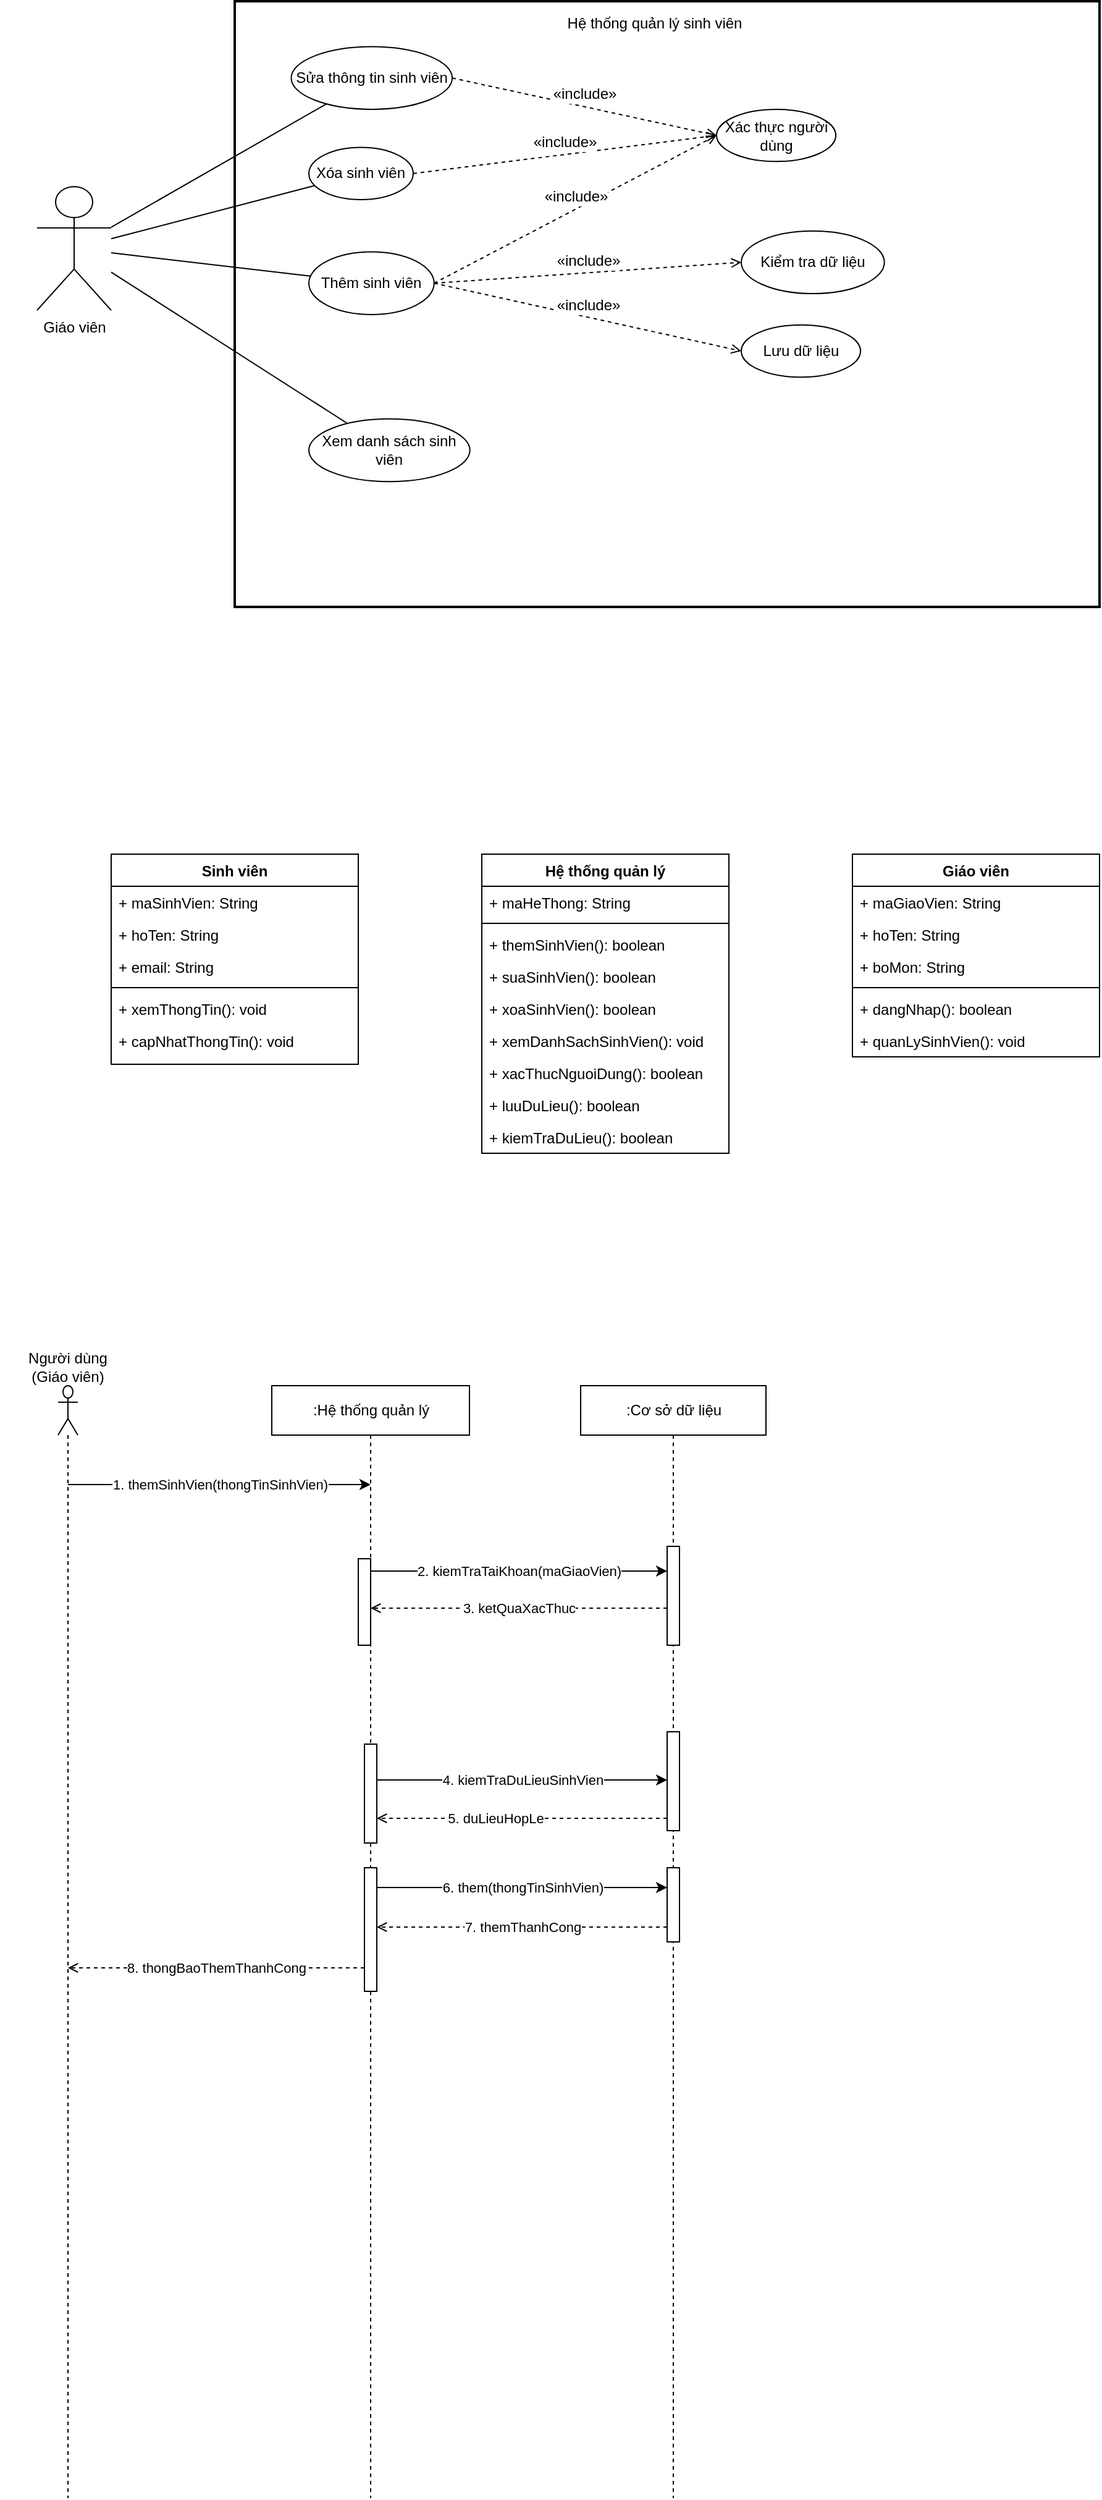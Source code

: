 <mxfile version="28.2.8" pages="3">
  <diagram id="bai8_uc" name="Bai8_UseCase_QuanLySinhVien">
    <mxGraphModel dx="3750" dy="1403" grid="1" gridSize="10" guides="1" tooltips="1" connect="1" arrows="1" fold="1" page="1" pageScale="1" pageWidth="1400" pageHeight="1200" math="0" shadow="0">
      <root>
        <mxCell id="0" />
        <mxCell id="1" parent="0" />
        <mxCell id="actor_giaovien" value="Giáo viên" style="shape=umlActor;verticalLabelPosition=bottom;verticalAlign=top;html=1;" parent="1" vertex="1">
          <mxGeometry x="80" y="300" width="60" height="100" as="geometry" />
        </mxCell>
        <mxCell id="sysBoundary" value="" style="shape=rectangle;whiteSpace=wrap;html=1;strokeWidth=2;rounded=0;" parent="1" vertex="1">
          <mxGeometry x="240" y="150" width="700" height="490" as="geometry" />
        </mxCell>
        <mxCell id="sysTitle" value="Hệ thống quản lý sinh viên" style="text;html=1;align=center;verticalAlign=middle;whiteSpace=wrap;rounded=0;" parent="sysBoundary" vertex="1">
          <mxGeometry x="230" width="220" height="36.75" as="geometry" />
        </mxCell>
        <mxCell id="uc_them" value="Thêm sinh viên" style="ellipse;whiteSpace=wrap;html=1;aspect=fixed;" parent="sysBoundary" vertex="1">
          <mxGeometry x="60" y="202.759" width="101.379" height="50.69" as="geometry" />
        </mxCell>
        <mxCell id="uc_sua" value="Sửa thông tin sinh viên" style="ellipse;whiteSpace=wrap;html=1;aspect=fixed;" parent="sysBoundary" vertex="1">
          <mxGeometry x="45.71" y="36.75" width="130.348" height="50.69" as="geometry" />
        </mxCell>
        <mxCell id="uc_xoa" value="Xóa sinh viên" style="ellipse;whiteSpace=wrap;html=1;aspect=fixed;" parent="sysBoundary" vertex="1">
          <mxGeometry x="60" y="118.276" width="84.483" height="42.241" as="geometry" />
        </mxCell>
        <mxCell id="uc_xem" value="Xem danh sách sinh viên" style="ellipse;whiteSpace=wrap;html=1;aspect=fixed;" parent="sysBoundary" vertex="1">
          <mxGeometry x="60" y="337.931" width="130.348" height="50.69" as="geometry" />
        </mxCell>
        <mxCell id="uc_xacthuc" value="Xác thực người dùng" style="ellipse;whiteSpace=wrap;html=1;aspect=fixed;" parent="sysBoundary" vertex="1">
          <mxGeometry x="390" y="87.44" width="96.555" height="42.241" as="geometry" />
        </mxCell>
        <mxCell id="uc_kiemtra" value="Kiểm tra dữ liệu" style="ellipse;whiteSpace=wrap;html=1;aspect=fixed;" parent="sysBoundary" vertex="1">
          <mxGeometry x="410" y="185.862" width="115.86" height="50.69" as="geometry" />
        </mxCell>
        <mxCell id="uc_luu" value="Lưu dữ liệu" style="ellipse;whiteSpace=wrap;html=1;aspect=fixed;" parent="sysBoundary" vertex="1">
          <mxGeometry x="410" y="261.897" width="96.555" height="42.241" as="geometry" />
        </mxCell>
        <mxCell id="include_xacthuc_them" value="«include»" style="endArrow=open;dashed=1;html=1;fontSize=12;labelBackgroundColor=#ffffff;exitX=1;exitY=0.5;exitDx=0;exitDy=0;entryX=0;entryY=0.5;entryDx=0;entryDy=0;entryPerimeter=0;" parent="sysBoundary" source="uc_them" target="uc_xacthuc" edge="1">
          <mxGeometry width="160" relative="1" as="geometry">
            <mxPoint x="400" y="287.875" as="sourcePoint" />
            <mxPoint x="580" y="287.875" as="targetPoint" />
            <mxPoint y="-10" as="offset" />
          </mxGeometry>
        </mxCell>
        <mxCell id="include_kiemtra_them" value="«include»" style="endArrow=open;dashed=1;html=1;fontSize=12;labelBackgroundColor=#ffffff;exitX=1;exitY=0.5;exitDx=0;exitDy=0;entryX=0;entryY=0.5;entryDx=0;entryDy=0;entryPerimeter=0;" parent="sysBoundary" source="uc_them" target="uc_kiemtra" edge="1">
          <mxGeometry width="160" relative="1" as="geometry">
            <mxPoint x="400" y="287.875" as="sourcePoint" />
            <mxPoint x="580" y="410.375" as="targetPoint" />
            <mxPoint y="-10" as="offset" />
          </mxGeometry>
        </mxCell>
        <mxCell id="include_luu_them" value="«include»" style="endArrow=open;dashed=1;html=1;fontSize=12;labelBackgroundColor=#ffffff;exitX=1;exitY=0.5;exitDx=0;exitDy=0;entryX=0;entryY=0.5;entryDx=0;entryDy=0;entryPerimeter=0;" parent="sysBoundary" source="uc_them" target="uc_luu" edge="1">
          <mxGeometry width="160" relative="1" as="geometry">
            <mxPoint x="400" y="287.875" as="sourcePoint" />
            <mxPoint x="580" y="532.875" as="targetPoint" />
            <mxPoint y="-10" as="offset" />
          </mxGeometry>
        </mxCell>
        <mxCell id="include_xacthuc_sua" value="«include»" style="endArrow=open;dashed=1;html=1;fontSize=12;labelBackgroundColor=#ffffff;exitX=1;exitY=0.5;exitDx=0;exitDy=0;entryX=0;entryY=0.5;entryDx=0;entryDy=0;entryPerimeter=0;" parent="sysBoundary" source="uc_sua" target="uc_xacthuc" edge="1">
          <mxGeometry width="160" relative="1" as="geometry">
            <mxPoint x="400" y="410.375" as="sourcePoint" />
            <mxPoint x="580" y="287.875" as="targetPoint" />
            <mxPoint y="-10" as="offset" />
          </mxGeometry>
        </mxCell>
        <mxCell id="include_xacthuc_xoa" value="«include»" style="endArrow=open;dashed=1;html=1;fontSize=12;labelBackgroundColor=#ffffff;exitX=1;exitY=0.5;exitDx=0;exitDy=0;entryX=0;entryY=0.5;entryDx=0;entryDy=0;entryPerimeter=0;" parent="sysBoundary" source="uc_xoa" target="uc_xacthuc" edge="1">
          <mxGeometry width="160" relative="1" as="geometry">
            <mxPoint x="400" y="532.875" as="sourcePoint" />
            <mxPoint x="580" y="287.875" as="targetPoint" />
            <mxPoint y="-10" as="offset" />
          </mxGeometry>
        </mxCell>
        <mxCell id="assoc_giaovien_them" style="endArrow=none;html=1;" parent="1" source="actor_giaovien" target="uc_them" edge="1">
          <mxGeometry relative="1" as="geometry" />
        </mxCell>
        <mxCell id="assoc_giaovien_sua" style="endArrow=none;html=1;" parent="1" source="actor_giaovien" target="uc_sua" edge="1">
          <mxGeometry relative="1" as="geometry" />
        </mxCell>
        <mxCell id="assoc_giaovien_xoa" style="endArrow=none;html=1;" parent="1" source="actor_giaovien" target="uc_xoa" edge="1">
          <mxGeometry relative="1" as="geometry" />
        </mxCell>
        <mxCell id="assoc_giaovien_xem" style="endArrow=none;html=1;" parent="1" source="actor_giaovien" target="uc_xem" edge="1">
          <mxGeometry relative="1" as="geometry" />
        </mxCell>
        <mxCell id="6UkRKTPdXCqqe6gz64OY-1" value="Sinh viên" style="swimlane;fontStyle=1;align=center;verticalAlign=top;childLayout=stackLayout;horizontal=1;startSize=26;horizontalStack=0;resizeParent=1;resizeParentMax=0;resizeLast=0;collapsible=1;marginBottom=0;whiteSpace=wrap;html=1;" vertex="1" parent="1">
          <mxGeometry x="140" y="840" width="200" height="170" as="geometry" />
        </mxCell>
        <mxCell id="6UkRKTPdXCqqe6gz64OY-2" value="+ maSinhVien: String" style="text;strokeColor=none;fillColor=none;align=left;verticalAlign=top;spacingLeft=4;spacingRight=4;overflow=hidden;rotatable=0;points=[[0,0.5],[1,0.5]];portConstraint=eastwest;whiteSpace=wrap;html=1;" vertex="1" parent="6UkRKTPdXCqqe6gz64OY-1">
          <mxGeometry y="26" width="200" height="26" as="geometry" />
        </mxCell>
        <mxCell id="6UkRKTPdXCqqe6gz64OY-3" value="+ hoTen: String" style="text;strokeColor=none;fillColor=none;align=left;verticalAlign=top;spacingLeft=4;spacingRight=4;overflow=hidden;rotatable=0;points=[[0,0.5],[1,0.5]];portConstraint=eastwest;whiteSpace=wrap;html=1;" vertex="1" parent="6UkRKTPdXCqqe6gz64OY-1">
          <mxGeometry y="52" width="200" height="26" as="geometry" />
        </mxCell>
        <mxCell id="6UkRKTPdXCqqe6gz64OY-4" value="+ email: String" style="text;strokeColor=none;fillColor=none;align=left;verticalAlign=top;spacingLeft=4;spacingRight=4;overflow=hidden;rotatable=0;points=[[0,0.5],[1,0.5]];portConstraint=eastwest;whiteSpace=wrap;html=1;" vertex="1" parent="6UkRKTPdXCqqe6gz64OY-1">
          <mxGeometry y="78" width="200" height="26" as="geometry" />
        </mxCell>
        <mxCell id="6UkRKTPdXCqqe6gz64OY-5" value="" style="line;strokeWidth=1;fillColor=none;align=left;verticalAlign=middle;spacingTop=-1;spacingLeft=3;spacingRight=3;rotatable=0;labelPosition=right;points=[];portConstraint=eastwest;strokeColor=inherit;" vertex="1" parent="6UkRKTPdXCqqe6gz64OY-1">
          <mxGeometry y="104" width="200" height="8" as="geometry" />
        </mxCell>
        <mxCell id="6UkRKTPdXCqqe6gz64OY-6" value="+ xemThongTin(): void" style="text;strokeColor=none;fillColor=none;align=left;verticalAlign=top;spacingLeft=4;spacingRight=4;overflow=hidden;rotatable=0;points=[[0,0.5],[1,0.5]];portConstraint=eastwest;whiteSpace=wrap;html=1;" vertex="1" parent="6UkRKTPdXCqqe6gz64OY-1">
          <mxGeometry y="112" width="200" height="26" as="geometry" />
        </mxCell>
        <mxCell id="6UkRKTPdXCqqe6gz64OY-7" value="+ capNhatThongTin(): void" style="text;strokeColor=none;fillColor=none;align=left;verticalAlign=top;spacingLeft=4;spacingRight=4;overflow=hidden;rotatable=0;points=[[0,0.5],[1,0.5]];portConstraint=eastwest;whiteSpace=wrap;html=1;" vertex="1" parent="6UkRKTPdXCqqe6gz64OY-1">
          <mxGeometry y="138" width="200" height="32" as="geometry" />
        </mxCell>
        <mxCell id="6UkRKTPdXCqqe6gz64OY-8" value="Hệ thống quản lý" style="swimlane;fontStyle=1;align=center;verticalAlign=top;childLayout=stackLayout;horizontal=1;startSize=26;horizontalStack=0;resizeParent=1;resizeParentMax=0;resizeLast=0;collapsible=1;marginBottom=0;whiteSpace=wrap;html=1;" vertex="1" parent="1">
          <mxGeometry x="440" y="840" width="200" height="242" as="geometry" />
        </mxCell>
        <mxCell id="6UkRKTPdXCqqe6gz64OY-9" value="+ maHeThong: String" style="text;strokeColor=none;fillColor=none;align=left;verticalAlign=top;spacingLeft=4;spacingRight=4;overflow=hidden;rotatable=0;points=[[0,0.5],[1,0.5]];portConstraint=eastwest;whiteSpace=wrap;html=1;" vertex="1" parent="6UkRKTPdXCqqe6gz64OY-8">
          <mxGeometry y="26" width="200" height="26" as="geometry" />
        </mxCell>
        <mxCell id="6UkRKTPdXCqqe6gz64OY-10" value="" style="line;strokeWidth=1;fillColor=none;align=left;verticalAlign=middle;spacingTop=-1;spacingLeft=3;spacingRight=3;rotatable=0;labelPosition=right;points=[];portConstraint=eastwest;strokeColor=inherit;" vertex="1" parent="6UkRKTPdXCqqe6gz64OY-8">
          <mxGeometry y="52" width="200" height="8" as="geometry" />
        </mxCell>
        <mxCell id="6UkRKTPdXCqqe6gz64OY-11" value="+ themSinhVien(): boolean" style="text;strokeColor=none;fillColor=none;align=left;verticalAlign=top;spacingLeft=4;spacingRight=4;overflow=hidden;rotatable=0;points=[[0,0.5],[1,0.5]];portConstraint=eastwest;whiteSpace=wrap;html=1;" vertex="1" parent="6UkRKTPdXCqqe6gz64OY-8">
          <mxGeometry y="60" width="200" height="26" as="geometry" />
        </mxCell>
        <mxCell id="6UkRKTPdXCqqe6gz64OY-12" value="+ suaSinhVien(): boolean" style="text;strokeColor=none;fillColor=none;align=left;verticalAlign=top;spacingLeft=4;spacingRight=4;overflow=hidden;rotatable=0;points=[[0,0.5],[1,0.5]];portConstraint=eastwest;whiteSpace=wrap;html=1;" vertex="1" parent="6UkRKTPdXCqqe6gz64OY-8">
          <mxGeometry y="86" width="200" height="26" as="geometry" />
        </mxCell>
        <mxCell id="6UkRKTPdXCqqe6gz64OY-13" value="+ xoaSinhVien(): boolean" style="text;strokeColor=none;fillColor=none;align=left;verticalAlign=top;spacingLeft=4;spacingRight=4;overflow=hidden;rotatable=0;points=[[0,0.5],[1,0.5]];portConstraint=eastwest;whiteSpace=wrap;html=1;" vertex="1" parent="6UkRKTPdXCqqe6gz64OY-8">
          <mxGeometry y="112" width="200" height="26" as="geometry" />
        </mxCell>
        <mxCell id="6UkRKTPdXCqqe6gz64OY-14" value="+ xemDanhSachSinhVien(): void" style="text;strokeColor=none;fillColor=none;align=left;verticalAlign=top;spacingLeft=4;spacingRight=4;overflow=hidden;rotatable=0;points=[[0,0.5],[1,0.5]];portConstraint=eastwest;whiteSpace=wrap;html=1;" vertex="1" parent="6UkRKTPdXCqqe6gz64OY-8">
          <mxGeometry y="138" width="200" height="26" as="geometry" />
        </mxCell>
        <mxCell id="6UkRKTPdXCqqe6gz64OY-15" value="+ xacThucNguoiDung(): boolean" style="text;strokeColor=none;fillColor=none;align=left;verticalAlign=top;spacingLeft=4;spacingRight=4;overflow=hidden;rotatable=0;points=[[0,0.5],[1,0.5]];portConstraint=eastwest;whiteSpace=wrap;html=1;" vertex="1" parent="6UkRKTPdXCqqe6gz64OY-8">
          <mxGeometry y="164" width="200" height="26" as="geometry" />
        </mxCell>
        <mxCell id="6UkRKTPdXCqqe6gz64OY-16" value="+ luuDuLieu(): boolean" style="text;strokeColor=none;fillColor=none;align=left;verticalAlign=top;spacingLeft=4;spacingRight=4;overflow=hidden;rotatable=0;points=[[0,0.5],[1,0.5]];portConstraint=eastwest;whiteSpace=wrap;html=1;" vertex="1" parent="6UkRKTPdXCqqe6gz64OY-8">
          <mxGeometry y="190" width="200" height="26" as="geometry" />
        </mxCell>
        <mxCell id="6UkRKTPdXCqqe6gz64OY-17" value="+ kiemTraDuLieu(): boolean" style="text;strokeColor=none;fillColor=none;align=left;verticalAlign=top;spacingLeft=4;spacingRight=4;overflow=hidden;rotatable=0;points=[[0,0.5],[1,0.5]];portConstraint=eastwest;whiteSpace=wrap;html=1;" vertex="1" parent="6UkRKTPdXCqqe6gz64OY-8">
          <mxGeometry y="216" width="200" height="26" as="geometry" />
        </mxCell>
        <mxCell id="6UkRKTPdXCqqe6gz64OY-18" value="Giáo viên" style="swimlane;fontStyle=1;align=center;verticalAlign=top;childLayout=stackLayout;horizontal=1;startSize=26;horizontalStack=0;resizeParent=1;resizeParentMax=0;resizeLast=0;collapsible=1;marginBottom=0;whiteSpace=wrap;html=1;" vertex="1" parent="1">
          <mxGeometry x="740" y="840" width="200" height="164" as="geometry" />
        </mxCell>
        <mxCell id="6UkRKTPdXCqqe6gz64OY-19" value="+ maGiaoVien: String" style="text;strokeColor=none;fillColor=none;align=left;verticalAlign=top;spacingLeft=4;spacingRight=4;overflow=hidden;rotatable=0;points=[[0,0.5],[1,0.5]];portConstraint=eastwest;whiteSpace=wrap;html=1;" vertex="1" parent="6UkRKTPdXCqqe6gz64OY-18">
          <mxGeometry y="26" width="200" height="26" as="geometry" />
        </mxCell>
        <mxCell id="6UkRKTPdXCqqe6gz64OY-20" value="+ hoTen: String" style="text;strokeColor=none;fillColor=none;align=left;verticalAlign=top;spacingLeft=4;spacingRight=4;overflow=hidden;rotatable=0;points=[[0,0.5],[1,0.5]];portConstraint=eastwest;whiteSpace=wrap;html=1;" vertex="1" parent="6UkRKTPdXCqqe6gz64OY-18">
          <mxGeometry y="52" width="200" height="26" as="geometry" />
        </mxCell>
        <mxCell id="6UkRKTPdXCqqe6gz64OY-21" value="+ boMon: String" style="text;strokeColor=none;fillColor=none;align=left;verticalAlign=top;spacingLeft=4;spacingRight=4;overflow=hidden;rotatable=0;points=[[0,0.5],[1,0.5]];portConstraint=eastwest;whiteSpace=wrap;html=1;" vertex="1" parent="6UkRKTPdXCqqe6gz64OY-18">
          <mxGeometry y="78" width="200" height="26" as="geometry" />
        </mxCell>
        <mxCell id="6UkRKTPdXCqqe6gz64OY-22" value="" style="line;strokeWidth=1;fillColor=none;align=left;verticalAlign=middle;spacingTop=-1;spacingLeft=3;spacingRight=3;rotatable=0;labelPosition=right;points=[];portConstraint=eastwest;strokeColor=inherit;" vertex="1" parent="6UkRKTPdXCqqe6gz64OY-18">
          <mxGeometry y="104" width="200" height="8" as="geometry" />
        </mxCell>
        <mxCell id="6UkRKTPdXCqqe6gz64OY-23" value="+ dangNhap(): boolean" style="text;strokeColor=none;fillColor=none;align=left;verticalAlign=top;spacingLeft=4;spacingRight=4;overflow=hidden;rotatable=0;points=[[0,0.5],[1,0.5]];portConstraint=eastwest;whiteSpace=wrap;html=1;" vertex="1" parent="6UkRKTPdXCqqe6gz64OY-18">
          <mxGeometry y="112" width="200" height="26" as="geometry" />
        </mxCell>
        <mxCell id="6UkRKTPdXCqqe6gz64OY-24" value="+ quanLySinhVien(): void" style="text;strokeColor=none;fillColor=none;align=left;verticalAlign=top;spacingLeft=4;spacingRight=4;overflow=hidden;rotatable=0;points=[[0,0.5],[1,0.5]];portConstraint=eastwest;whiteSpace=wrap;html=1;" vertex="1" parent="6UkRKTPdXCqqe6gz64OY-18">
          <mxGeometry y="138" width="200" height="26" as="geometry" />
        </mxCell>
        <mxCell id="6UkRKTPdXCqqe6gz64OY-25" value="" style="shape=umlLifeline;perimeter=lifelinePerimeter;html=1;container=1;participant=umlActor;" vertex="1" parent="1">
          <mxGeometry x="97" y="1270" width="16" height="900" as="geometry" />
        </mxCell>
        <mxCell id="6UkRKTPdXCqqe6gz64OY-26" value="Người dùng&#xa;(Giáo viên)" style="text;html=1;whiteSpace=wrap;strokeColor=none;fillColor=none;align=center;verticalAlign=middle;rounded=0;" vertex="1" parent="1">
          <mxGeometry x="50" y="1240" width="110" height="30" as="geometry" />
        </mxCell>
        <mxCell id="6UkRKTPdXCqqe6gz64OY-27" value=":Hệ thống quản lý" style="shape=umlLifeline;perimeter=lifelinePerimeter;html=1;container=1;" vertex="1" parent="1">
          <mxGeometry x="270" y="1270" width="160" height="900" as="geometry" />
        </mxCell>
        <mxCell id="6UkRKTPdXCqqe6gz64OY-28" value="" style="html=1;points=[[0,0,0,0,5],[0,1,0,0,-5],[1,0,0,0,5],[1,1,0,0,-5]];perimeter=orthogonalPerimeter;outlineConnect=0;targetShapes=umlLifeline;portConstraint=eastwest;newEdgeStyle={&quot;curved&quot;:0,&quot;rounded&quot;:0};" vertex="1" parent="6UkRKTPdXCqqe6gz64OY-27">
          <mxGeometry x="70" y="140" width="10" height="70" as="geometry" />
        </mxCell>
        <mxCell id="6UkRKTPdXCqqe6gz64OY-29" value="" style="html=1;points=[[0,0,0,0,5],[0,1,0,0,-5],[1,0,0,0,5],[1,1,0,0,-5]];perimeter=orthogonalPerimeter;outlineConnect=0;targetShapes=umlLifeline;portConstraint=eastwest;newEdgeStyle={&quot;curved&quot;:0,&quot;rounded&quot;:0};" vertex="1" parent="6UkRKTPdXCqqe6gz64OY-27">
          <mxGeometry x="75" y="290" width="10" height="80" as="geometry" />
        </mxCell>
        <mxCell id="6UkRKTPdXCqqe6gz64OY-30" value="" style="html=1;points=[[0,0,0,0,5],[0,1,0,0,-5],[1,0,0,0,5],[1,1,0,0,-5]];perimeter=orthogonalPerimeter;outlineConnect=0;targetShapes=umlLifeline;portConstraint=eastwest;newEdgeStyle={&quot;curved&quot;:0,&quot;rounded&quot;:0};" vertex="1" parent="6UkRKTPdXCqqe6gz64OY-27">
          <mxGeometry x="75" y="390" width="10" height="100" as="geometry" />
        </mxCell>
        <mxCell id="6UkRKTPdXCqqe6gz64OY-31" value=":Cơ sở dữ liệu" style="shape=umlLifeline;perimeter=lifelinePerimeter;html=1;container=1;" vertex="1" parent="1">
          <mxGeometry x="520" y="1270" width="150" height="900" as="geometry" />
        </mxCell>
        <mxCell id="6UkRKTPdXCqqe6gz64OY-32" value="" style="html=1;points=[[0,0,0,0,5],[0,1,0,0,-5],[1,0,0,0,5],[1,1,0,0,-5]];perimeter=orthogonalPerimeter;outlineConnect=0;targetShapes=umlLifeline;portConstraint=eastwest;newEdgeStyle={&quot;curved&quot;:0,&quot;rounded&quot;:0};" vertex="1" parent="6UkRKTPdXCqqe6gz64OY-31">
          <mxGeometry x="70" y="280" width="10" height="80" as="geometry" />
        </mxCell>
        <mxCell id="6UkRKTPdXCqqe6gz64OY-33" value="" style="html=1;points=[[0,0,0,0,5],[0,1,0,0,-5],[1,0,0,0,5],[1,1,0,0,-5]];perimeter=orthogonalPerimeter;outlineConnect=0;targetShapes=umlLifeline;portConstraint=eastwest;newEdgeStyle={&quot;curved&quot;:0,&quot;rounded&quot;:0};" vertex="1" parent="6UkRKTPdXCqqe6gz64OY-31">
          <mxGeometry x="70" y="390" width="10" height="60" as="geometry" />
        </mxCell>
        <mxCell id="6UkRKTPdXCqqe6gz64OY-34" value="" style="html=1;points=[[0,0,0,0,5],[0,1,0,0,-5],[1,0,0,0,5],[1,1,0,0,-5]];perimeter=orthogonalPerimeter;outlineConnect=0;targetShapes=umlLifeline;portConstraint=eastwest;newEdgeStyle={&quot;curved&quot;:0,&quot;rounded&quot;:0};" vertex="1" parent="6UkRKTPdXCqqe6gz64OY-31">
          <mxGeometry x="70" y="130" width="10" height="80" as="geometry" />
        </mxCell>
        <mxCell id="6UkRKTPdXCqqe6gz64OY-35" value="1. themSinhVien(thongTinSinhVien)" style="endArrow=classic;html=1;" edge="1" parent="1">
          <mxGeometry relative="1" as="geometry">
            <mxPoint x="105" y="1350" as="sourcePoint" />
            <mxPoint x="350" y="1350" as="targetPoint" />
          </mxGeometry>
        </mxCell>
        <mxCell id="6UkRKTPdXCqqe6gz64OY-36" value="2. kiemTraTaiKhoan(maGiaoVien)" style="endArrow=classic;html=1;" edge="1" parent="1" target="6UkRKTPdXCqqe6gz64OY-34">
          <mxGeometry relative="1" as="geometry">
            <mxPoint x="350" y="1420" as="sourcePoint" />
            <mxPoint x="595" y="1420" as="targetPoint" />
          </mxGeometry>
        </mxCell>
        <mxCell id="6UkRKTPdXCqqe6gz64OY-37" value="3. ketQuaXacThuc" style="endArrow=open;dashed=1;html=1;" edge="1" parent="1" source="6UkRKTPdXCqqe6gz64OY-34">
          <mxGeometry relative="1" as="geometry">
            <mxPoint x="595" y="1450" as="sourcePoint" />
            <mxPoint x="350" y="1450" as="targetPoint" />
          </mxGeometry>
        </mxCell>
        <mxCell id="6UkRKTPdXCqqe6gz64OY-38" value="4. kiemTraDuLieuSinhVien" style="endArrow=classic;html=1;" edge="1" parent="1">
          <mxGeometry relative="1" as="geometry">
            <mxPoint x="355" y="1589" as="sourcePoint" />
            <mxPoint x="590" y="1589" as="targetPoint" />
          </mxGeometry>
        </mxCell>
        <mxCell id="6UkRKTPdXCqqe6gz64OY-39" value="5. duLieuHopLe" style="endArrow=open;dashed=1;html=1;" edge="1" parent="1">
          <mxGeometry x="0.184" relative="1" as="geometry">
            <mxPoint x="590" y="1620" as="sourcePoint" />
            <mxPoint x="355" y="1620" as="targetPoint" />
            <mxPoint as="offset" />
          </mxGeometry>
        </mxCell>
        <mxCell id="6UkRKTPdXCqqe6gz64OY-40" value="6. them(thongTinSinhVien)" style="endArrow=classic;html=1;" edge="1" parent="1">
          <mxGeometry relative="1" as="geometry">
            <mxPoint x="355" y="1676" as="sourcePoint" />
            <mxPoint x="590" y="1676" as="targetPoint" />
          </mxGeometry>
        </mxCell>
        <mxCell id="6UkRKTPdXCqqe6gz64OY-41" value="7. themThanhCong" style="endArrow=open;dashed=1;html=1;" edge="1" parent="1">
          <mxGeometry relative="1" as="geometry">
            <mxPoint x="590" y="1708" as="sourcePoint" />
            <mxPoint x="355" y="1708" as="targetPoint" />
          </mxGeometry>
        </mxCell>
        <mxCell id="6UkRKTPdXCqqe6gz64OY-42" value="8. thongBaoThemThanhCong" style="endArrow=open;dashed=1;html=1;" edge="1" parent="1" source="6UkRKTPdXCqqe6gz64OY-30">
          <mxGeometry relative="1" as="geometry">
            <mxPoint x="340" y="1741" as="sourcePoint" />
            <mxPoint x="105" y="1741" as="targetPoint" />
          </mxGeometry>
        </mxCell>
      </root>
    </mxGraphModel>
  </diagram>
  <diagram id="bai8_cd" name="Bai8_ClassDiagram_QuanLySinhVien">
    <mxGraphModel dx="1422" dy="794" grid="1" gridSize="10" guides="1" tooltips="1" connect="1" arrows="1" fold="1" page="1" pageScale="1" pageWidth="1400" pageHeight="1200" math="0" shadow="0">
      <root>
        <mxCell id="0" />
        <mxCell id="1" parent="0" />
        <mxCell id="class_sinhvien" value="Sinh viên" style="swimlane;fontStyle=1;align=center;verticalAlign=top;childLayout=stackLayout;horizontal=1;startSize=26;horizontalStack=0;resizeParent=1;resizeParentMax=0;resizeLast=0;collapsible=1;marginBottom=0;whiteSpace=wrap;html=1;" vertex="1" parent="1">
          <mxGeometry x="100" y="200" width="200" height="156" as="geometry" />
        </mxCell>
        <mxCell id="attr_sinhvien_1" value="- maSinhVien: String" style="text;strokeColor=none;fillColor=none;align=left;verticalAlign=top;spacingLeft=4;spacingRight=4;overflow=hidden;rotatable=0;points=[[0,0.5],[1,0.5]];portConstraint=eastwest;whiteSpace=wrap;html=1;" vertex="1" parent="class_sinhvien">
          <mxGeometry y="26" width="200" height="26" as="geometry" />
        </mxCell>
        <mxCell id="attr_sinhvien_2" value="- hoTen: String" style="text;strokeColor=none;fillColor=none;align=left;verticalAlign=top;spacingLeft=4;spacingRight=4;overflow=hidden;rotatable=0;points=[[0,0.5],[1,0.5]];portConstraint=eastwest;whiteSpace=wrap;html=1;" vertex="1" parent="class_sinhvien">
          <mxGeometry y="52" width="200" height="26" as="geometry" />
        </mxCell>
        <mxCell id="attr_sinhvien_3" value="- email: String" style="text;strokeColor=none;fillColor=none;align=left;verticalAlign=top;spacingLeft=4;spacingRight=4;overflow=hidden;rotatable=0;points=[[0,0.5],[1,0.5]];portConstraint=eastwest;whiteSpace=wrap;html=1;" vertex="1" parent="class_sinhvien">
          <mxGeometry y="78" width="200" height="26" as="geometry" />
        </mxCell>
        <mxCell id="line_sinhvien" value="" style="line;strokeWidth=1;fillColor=none;align=left;verticalAlign=middle;spacingTop=-1;spacingLeft=3;spacingRight=3;rotatable=0;labelPosition=right;points=[];portConstraint=eastwest;strokeColor=inherit;" vertex="1" parent="class_sinhvien">
          <mxGeometry y="104" width="200" height="8" as="geometry" />
        </mxCell>
        <mxCell id="method_sinhvien_1" value="+ xemThongTin(): void" style="text;strokeColor=none;fillColor=none;align=left;verticalAlign=top;spacingLeft=4;spacingRight=4;overflow=hidden;rotatable=0;points=[[0,0.5],[1,0.5]];portConstraint=eastwest;whiteSpace=wrap;html=1;" vertex="1" parent="class_sinhvien">
          <mxGeometry y="112" width="200" height="26" as="geometry" />
        </mxCell>
        <mxCell id="method_sinhvien_2" value="+ capNhatThongTin(): void" style="text;strokeColor=none;fillColor=none;align=left;verticalAlign=top;spacingLeft=4;spacingRight=4;overflow=hidden;rotatable=0;points=[[0,0.5],[1,0.5]];portConstraint=eastwest;whiteSpace=wrap;html=1;" vertex="1" parent="class_sinhvien">
          <mxGeometry y="138" width="200" height="26" as="geometry" />
        </mxCell>
        <mxCell id="class_quantri" value="Hệ thống quản lý" style="swimlane;fontStyle=1;align=center;verticalAlign=top;childLayout=stackLayout;horizontal=1;startSize=26;horizontalStack=0;resizeParent=1;resizeParentMax=0;resizeLast=0;collapsible=1;marginBottom=0;whiteSpace=wrap;html=1;" vertex="1" parent="1">
          <mxGeometry x="400" y="200" width="200" height="234" as="geometry" />
        </mxCell>
        <mxCell id="attr_quantri_1" value="- maHeThong: String" style="text;strokeColor=none;fillColor=none;align=left;verticalAlign=top;spacingLeft=4;spacingRight=4;overflow=hidden;rotatable=0;points=[[0,0.5],[1,0.5]];portConstraint=eastwest;whiteSpace=wrap;html=1;" vertex="1" parent="class_quantri">
          <mxGeometry y="26" width="200" height="26" as="geometry" />
        </mxCell>
        <mxCell id="line_quantri" value="" style="line;strokeWidth=1;fillColor=none;align=left;verticalAlign=middle;spacingTop=-1;spacingLeft=3;spacingRight=3;rotatable=0;labelPosition=right;points=[];portConstraint=eastwest;strokeColor=inherit;" vertex="1" parent="class_quantri">
          <mxGeometry y="52" width="200" height="8" as="geometry" />
        </mxCell>
        <mxCell id="method_quantri_1" value="+ themSinhVien(): boolean" style="text;strokeColor=none;fillColor=none;align=left;verticalAlign=top;spacingLeft=4;spacingRight=4;overflow=hidden;rotatable=0;points=[[0,0.5],[1,0.5]];portConstraint=eastwest;whiteSpace=wrap;html=1;" vertex="1" parent="class_quantri">
          <mxGeometry y="60" width="200" height="26" as="geometry" />
        </mxCell>
        <mxCell id="method_quantri_2" value="+ suaSinhVien(): boolean" style="text;strokeColor=none;fillColor=none;align=left;verticalAlign=top;spacingLeft=4;spacingRight=4;overflow=hidden;rotatable=0;points=[[0,0.5],[1,0.5]];portConstraint=eastwest;whiteSpace=wrap;html=1;" vertex="1" parent="class_quantri">
          <mxGeometry y="86" width="200" height="26" as="geometry" />
        </mxCell>
        <mxCell id="method_quantri_3" value="+ xoaSinhVien(): boolean" style="text;strokeColor=none;fillColor=none;align=left;verticalAlign=top;spacingLeft=4;spacingRight=4;overflow=hidden;rotatable=0;points=[[0,0.5],[1,0.5]];portConstraint=eastwest;whiteSpace=wrap;html=1;" vertex="1" parent="class_quantri">
          <mxGeometry y="112" width="200" height="26" as="geometry" />
        </mxCell>
        <mxCell id="method_quantri_4" value="+ xemDanhSachSinhVien(): void" style="text;strokeColor=none;fillColor=none;align=left;verticalAlign=top;spacingLeft=4;spacingRight=4;overflow=hidden;rotatable=0;points=[[0,0.5],[1,0.5]];portConstraint=eastwest;whiteSpace=wrap;html=1;" vertex="1" parent="class_quantri">
          <mxGeometry y="138" width="200" height="26" as="geometry" />
        </mxCell>
        <mxCell id="method_quantri_5" value="+ xacThucNguoiDung(): boolean" style="text;strokeColor=none;fillColor=none;align=left;verticalAlign=top;spacingLeft=4;spacingRight=4;overflow=hidden;rotatable=0;points=[[0,0.5],[1,0.5]];portConstraint=eastwest;whiteSpace=wrap;html=1;" vertex="1" parent="class_quantri">
          <mxGeometry y="164" width="200" height="26" as="geometry" />
        </mxCell>
        <mxCell id="method_quantri_6" value="+ luuDuLieu(): boolean" style="text;strokeColor=none;fillColor=none;align=left;verticalAlign=top;spacingLeft=4;spacingRight=4;overflow=hidden;rotatable=0;points=[[0,0.5],[1,0.5]];portConstraint=eastwest;whiteSpace=wrap;html=1;" vertex="1" parent="class_quantri">
          <mxGeometry y="190" width="200" height="26" as="geometry" />
        </mxCell>
        <mxCell id="method_quantri_7" value="+ kiemTraDuLieu(): boolean" style="text;strokeColor=none;fillColor=none;align=left;verticalAlign=top;spacingLeft=4;spacingRight=4;overflow=hidden;rotatable=0;points=[[0,0.5],[1,0.5]];portConstraint=eastwest;whiteSpace=wrap;html=1;" vertex="1" parent="class_quantri">
          <mxGeometry y="216" width="200" height="26" as="geometry" />
        </mxCell>
        <mxCell id="class_giaovien" value="Giáo viên" style="swimlane;fontStyle=1;align=center;verticalAlign=top;childLayout=stackLayout;horizontal=1;startSize=26;horizontalStack=0;resizeParent=1;resizeParentMax=0;resizeLast=0;collapsible=1;marginBottom=0;whiteSpace=wrap;html=1;" vertex="1" parent="1">
          <mxGeometry x="700" y="200" width="200" height="156" as="geometry" />
        </mxCell>
        <mxCell id="attr_giaovien_1" value="- maGiaoVien: String" style="text;strokeColor=none;fillColor=none;align=left;verticalAlign=top;spacingLeft=4;spacingRight=4;overflow=hidden;rotatable=0;points=[[0,0.5],[1,0.5]];portConstraint=eastwest;whiteSpace=wrap;html=1;" vertex="1" parent="class_giaovien">
          <mxGeometry y="26" width="200" height="26" as="geometry" />
        </mxCell>
        <mxCell id="attr_giaovien_2" value="- hoTen: String" style="text;strokeColor=none;fillColor=none;align=left;verticalAlign=top;spacingLeft=4;spacingRight=4;overflow=hidden;rotatable=0;points=[[0,0.5],[1,0.5]];portConstraint=eastwest;whiteSpace=wrap;html=1;" vertex="1" parent="class_giaovien">
          <mxGeometry y="52" width="200" height="26" as="geometry" />
        </mxCell>
        <mxCell id="attr_giaovien_3" value="- boMon: String" style="text;strokeColor=none;fillColor=none;align=left;verticalAlign=top;spacingLeft=4;spacingRight=4;overflow=hidden;rotatable=0;points=[[0,0.5],[1,0.5]];portConstraint=eastwest;whiteSpace=wrap;html=1;" vertex="1" parent="class_giaovien">
          <mxGeometry y="78" width="200" height="26" as="geometry" />
        </mxCell>
        <mxCell id="line_giaovien" value="" style="line;strokeWidth=1;fillColor=none;align=left;verticalAlign=middle;spacingTop=-1;spacingLeft=3;spacingRight=3;rotatable=0;labelPosition=right;points=[];portConstraint=eastwest;strokeColor=inherit;" vertex="1" parent="class_giaovien">
          <mxGeometry y="104" width="200" height="8" as="geometry" />
        </mxCell>
        <mxCell id="method_giaovien_1" value="+ dangNhap(): boolean" style="text;strokeColor=none;fillColor=none;align=left;verticalAlign=top;spacingLeft=4;spacingRight=4;overflow=hidden;rotatable=0;points=[[0,0.5],[1,0.5]];portConstraint=eastwest;whiteSpace=wrap;html=1;" vertex="1" parent="class_giaovien">
          <mxGeometry y="112" width="200" height="26" as="geometry" />
        </mxCell>
        <mxCell id="method_giaovien_2" value="+ quanLySinhVien(): void" style="text;strokeColor=none;fillColor=none;align=left;verticalAlign=top;spacingLeft=4;spacingRight=4;overflow=hidden;rotatable=0;points=[[0,0.5],[1,0.5]];portConstraint=eastwest;whiteSpace=wrap;html=1;" vertex="1" parent="class_giaovien">
          <mxGeometry y="138" width="200" height="26" as="geometry" />
        </mxCell>
        <mxCell id="class_database" value="Cơ sở dữ liệu" style="swimlane;fontStyle=1;align=center;verticalAlign=top;childLayout=stackLayout;horizontal=1;startSize=26;horizontalStack=0;resizeParent=1;resizeParentMax=0;resizeLast=0;collapsible=1;marginBottom=0;whiteSpace=wrap;html=1;" vertex="1" parent="1">
          <mxGeometry x="400" y="500" width="200" height="208" as="geometry" />
        </mxCell>
        <mxCell id="attr_database_1" value="- tenCSDL: String" style="text;strokeColor=none;fillColor=none;align=left;verticalAlign=top;spacingLeft=4;spacingRight=4;overflow=hidden;rotatable=0;points=[[0,0.5],[1,0.5]];portConstraint=eastwest;whiteSpace=wrap;html=1;" vertex="1" parent="class_database">
          <mxGeometry y="26" width="200" height="26" as="geometry" />
        </mxCell>
        <mxCell id="line_database" value="" style="line;strokeWidth=1;fillColor=none;align=left;verticalAlign=middle;spacingTop=-1;spacingLeft=3;spacingRight=3;rotatable=0;labelPosition=right;points=[];portConstraint=eastwest;strokeColor=inherit;" vertex="1" parent="class_database">
          <mxGeometry y="52" width="200" height="8" as="geometry" />
        </mxCell>
        <mxCell id="method_database_1" value="+ them(): boolean" style="text;strokeColor=none;fillColor=none;align=left;verticalAlign=top;spacingLeft=4;spacingRight=4;overflow=hidden;rotatable=0;points=[[0,0.5],[1,0.5]];portConstraint=eastwest;whiteSpace=wrap;html=1;" vertex="1" parent="class_database">
          <mxGeometry y="60" width="200" height="26" as="geometry" />
        </mxCell>
        <mxCell id="method_database_2" value="+ sua(): boolean" style="text;strokeColor=none;fillColor=none;align=left;verticalAlign=top;spacingLeft=4;spacingRight=4;overflow=hidden;rotatable=0;points=[[0,0.5],[1,0.5]];portConstraint=eastwest;whiteSpace=wrap;html=1;" vertex="1" parent="class_database">
          <mxGeometry y="86" width="200" height="26" as="geometry" />
        </mxCell>
        <mxCell id="method_database_3" value="+ xoa(): boolean" style="text;strokeColor=none;fillColor=none;align=left;verticalAlign=top;spacingLeft=4;spacingRight=4;overflow=hidden;rotatable=0;points=[[0,0.5],[1,0.5]];portConstraint=eastwest;whiteSpace=wrap;html=1;" vertex="1" parent="class_database">
          <mxGeometry y="112" width="200" height="26" as="geometry" />
        </mxCell>
        <mxCell id="method_database_4" value="+ timKiem(): void" style="text;strokeColor=none;fillColor=none;align=left;verticalAlign=top;spacingLeft=4;spacingRight=4;overflow=hidden;rotatable=0;points=[[0,0.5],[1,0.5]];portConstraint=eastwest;whiteSpace=wrap;html=1;" vertex="1" parent="class_database">
          <mxGeometry y="138" width="200" height="26" as="geometry" />
        </mxCell>
        <mxCell id="method_database_5" value="+ layDanhSach(): List" style="text;strokeColor=none;fillColor=none;align=left;verticalAlign=top;spacingLeft=4;spacingRight=4;overflow=hidden;rotatable=0;points=[[0,0.5],[1,0.5]];portConstraint=eastwest;whiteSpace=wrap;html=1;" vertex="1" parent="class_database">
          <mxGeometry y="164" width="200" height="26" as="geometry" />
        </mxCell>
        <mxCell id="rel_giaovien_quantri" value="" style="endArrow=block;endSize=16;endFill=0;html=1;rounded=0;exitX=0;exitY=0.5;exitDx=0;exitDy=0;entryX=1;entryY=0.5;entryDx=0;entryDy=0;" parent="1" source="class_giaovien" target="class_quantri" edge="1">
          <mxGeometry width="160" relative="1" as="geometry">
            <mxPoint x="860" y="300" as="sourcePoint" />
            <mxPoint x="720" y="330" as="targetPoint" />
          </mxGeometry>
        </mxCell>
        <mxCell id="label_giaovien_quantri" value="1" style="edgeLabel;html=1;align=center;verticalAlign=middle;resizable=0;points=[];" parent="rel_giaovien_quantri" vertex="1" connectable="0">
          <mxGeometry x="-0.2" y="1" relative="1" as="geometry">
            <mxPoint x="-15" y="-5" as="offset" />
          </mxGeometry>
        </mxCell>
        <mxCell id="label_giaovien_quantri_multi" value="*" style="edgeLabel;html=1;align=center;verticalAlign=middle;resizable=0;points=[];" parent="rel_giaovien_quantri" vertex="1" connectable="0">
          <mxGeometry x="-0.1" y="-1" relative="1" as="geometry">
            <mxPoint x="15" y="-5" as="offset" />
          </mxGeometry>
        </mxCell>
        <mxCell id="rel_quantri_sinhvien" value="" style="endArrow=block;endSize=16;endFill=0;html=1;rounded=0;exitX=0;exitY=0.5;exitDx=0;exitDy=0;entryX=1;entryY=0.5;entryDx=0;entryDy=0;" parent="1" source="class_quantri" target="class_sinhvien" edge="1">
          <mxGeometry width="160" relative="1" as="geometry">
            <mxPoint x="480" y="330" as="sourcePoint" />
            <mxPoint x="340" y="320" as="targetPoint" />
          </mxGeometry>
        </mxCell>
        <mxCell id="label_quantri_sinhvien" value="1" style="edgeLabel;html=1;align=center;verticalAlign=middle;resizable=0;points=[];" parent="rel_quantri_sinhvien" vertex="1" connectable="0">
          <mxGeometry x="-0.2" y="1" relative="1" as="geometry">
            <mxPoint x="-15" y="-5" as="offset" />
          </mxGeometry>
        </mxCell>
        <mxCell id="label_quantri_sinhvien_multi" value="*" style="edgeLabel;html=1;align=center;verticalAlign=middle;resizable=0;points=[];" parent="rel_quantri_sinhvien" vertex="1" connectable="0">
          <mxGeometry x="-0.1" y="-1" relative="1" as="geometry">
            <mxPoint x="25" y="-5" as="offset" />
          </mxGeometry>
        </mxCell>
        <mxCell id="rel_quantri_database" value="" style="endArrow=block;endSize=16;endFill=0;html=1;rounded=0;exitX=0.5;exitY=1;exitDx=0;exitDy=0;entryX=0.5;entryY=0;entryDx=0;entryDy=0;" parent="1" source="class_quantri" target="class_database" edge="1">
          <mxGeometry width="160" relative="1" as="geometry">
            <mxPoint x="600" y="460" as="sourcePoint" />
            <mxPoint x="600" y="580" as="targetPoint" />
          </mxGeometry>
        </mxCell>
        <mxCell id="label_quantri_database" value="1" style="edgeLabel;html=1;align=center;verticalAlign=middle;resizable=0;points=[];" parent="rel_quantri_database" vertex="1" connectable="0">
          <mxGeometry x="-0.2" y="1" relative="1" as="geometry">
            <mxPoint x="15" y="-5" as="offset" />
          </mxGeometry>
        </mxCell>
        <mxCell id="label_quantri_database_multi" value="1" style="edgeLabel;html=1;align=center;verticalAlign=middle;resizable=0;points=[];" parent="rel_quantri_database" vertex="1" connectable="0">
          <mxGeometry x="-0.1" y="-1" relative="1" as="geometry">
            <mxPoint x="25" y="-5" as="offset" />
          </mxGeometry>
        </mxCell>
      </root>
    </mxGraphModel>
  </diagram>
  <diagram id="bai8_seq" name="Bai8_Sequence_ThemSinhVien">
    <mxGraphModel dx="1046" dy="660" grid="1" gridSize="10" guides="1" tooltips="1" connect="1" arrows="1" fold="1" page="1" pageScale="1" pageWidth="1400" pageHeight="1200" math="0" shadow="0">
      <root>
        <mxCell id="0" />
        <mxCell id="1" parent="0" />
        <mxCell id="lf_user" value="" style="shape=umlLifeline;perimeter=lifelinePerimeter;html=1;container=1;participant=umlActor;" parent="1" vertex="1">
          <mxGeometry x="77" y="100" width="16" height="900" as="geometry" />
        </mxCell>
        <mxCell id="label_user" value="Người dùng&#xa;(Giáo viên)" style="text;html=1;whiteSpace=wrap;strokeColor=none;fillColor=none;align=center;verticalAlign=middle;rounded=0;" parent="1" vertex="1">
          <mxGeometry x="30" y="70" width="110" height="30" as="geometry" />
        </mxCell>
        <mxCell id="lf_system" value=":Hệ thống quản lý" style="shape=umlLifeline;perimeter=lifelinePerimeter;html=1;container=1;" parent="1" vertex="1">
          <mxGeometry x="250" y="100" width="160" height="900" as="geometry" />
        </mxCell>
        <mxCell id="lf_database" value=":Cơ sở dữ liệu" style="shape=umlLifeline;perimeter=lifelinePerimeter;html=1;container=1;" parent="1" vertex="1">
          <mxGeometry x="500" y="100" width="150" height="900" as="geometry" />
        </mxCell>
        <mxCell id="act_system" value="" style="html=1;points=[[0,0,0,0,5],[0,1,0,0,-5],[1,0,0,0,5],[1,1,0,0,-5]];perimeter=orthogonalPerimeter;outlineConnect=0;targetShapes=umlLifeline;portConstraint=eastwest;newEdgeStyle={&quot;curved&quot;:0,&quot;rounded&quot;:0};" vertex="1" parent="lf_system">
          <mxGeometry x="70" y="140" width="10" height="740" as="geometry" />
        </mxCell>
        <mxCell id="act_db1" value="" style="html=1;points=[[0,0,0,0,5],[0,1,0,0,-5],[1,0,0,0,5],[1,1,0,0,-5]];perimeter=orthogonalPerimeter;outlineConnect=0;targetShapes=umlLifeline;portConstraint=eastwest;newEdgeStyle={&quot;curved&quot;:0,&quot;rounded&quot;:0};" vertex="1" parent="lf_database">
          <mxGeometry x="70" y="230" width="10" height="80" as="geometry" />
        </mxCell>
        <mxCell id="act_db2" value="" style="html=1;points=[[0,0,0,0,5],[0,1,0,0,-5],[1,0,0,0,5],[1,1,0,0,-5]];perimeter=orthogonalPerimeter;outlineConnect=0;targetShapes=umlLifeline;portConstraint=eastwest;newEdgeStyle={&quot;curved&quot;:0,&quot;rounded&quot;:0};" vertex="1" parent="lf_database">
          <mxGeometry x="70" y="390" width="10" height="60" as="geometry" />
        </mxCell>
        <mxCell id="act_db3" value="" style="html=1;points=[[0,0,0,0,5],[0,1,0,0,-5],[1,0,0,0,5],[1,1,0,0,-5]];perimeter=orthogonalPerimeter;outlineConnect=0;targetShapes=umlLifeline;portConstraint=eastwest;newEdgeStyle={&quot;curved&quot;:0,&quot;rounded&quot;:0};" vertex="1" parent="lf_database">
          <mxGeometry x="70" y="520" width="10" height="80" as="geometry" />
        </mxCell>
        <mxCell id="m1" value="1. themSinhVien(thongTinSinhVien)" style="endArrow=classic;html=1;" parent="1" edge="1">
          <mxGeometry relative="1" as="geometry">
            <mxPoint x="85" y="180" as="sourcePoint" />
            <mxPoint x="330" y="180" as="targetPoint" />
          </mxGeometry>
        </mxCell>
        <mxCell id="m2" value="2. xacThucNguoiDung()" style="endArrow=classic;html=1;" parent="1" edge="1">
          <mxGeometry relative="1" as="geometry">
            <mxPoint x="330" y="220" as="sourcePoint" />
            <mxPoint x="330" y="220" as="targetPoint" />
            <Array as="points">
              <mxPoint x="400" y="220" />
            </Array>
          </mxGeometry>
        </mxCell>
        <mxCell id="m3" value="3. kiemTraTaiKhoan(maGiaoVien)" style="endArrow=classic;html=1;" parent="1" edge="1">
          <mxGeometry relative="1" as="geometry">
            <mxPoint x="330" y="250" as="sourcePoint" />
            <mxPoint x="575" y="250" as="targetPoint" />
          </mxGeometry>
        </mxCell>
        <mxCell id="r3" value="4. ketQuaXacThuc" style="endArrow=open;dashed=1;html=1;" parent="1" edge="1">
          <mxGeometry relative="1" as="geometry">
            <mxPoint x="575" y="280" as="sourcePoint" />
            <mxPoint x="330" y="280" as="targetPoint" />
          </mxGeometry>
        </mxCell>
        <mxCell id="r2" value="5. xacThucThanhCong" style="endArrow=open;dashed=1;html=1;" parent="1" edge="1">
          <mxGeometry relative="1" as="geometry">
            <mxPoint x="400" y="310" as="sourcePoint" />
            <mxPoint x="330" y="310" as="targetPoint" />
          </mxGeometry>
        </mxCell>
        <mxCell id="m4" value="6. kiemTraDuLieu(thongTinSinhVien)" style="endArrow=classic;html=1;" parent="1" edge="1">
          <mxGeometry relative="1" as="geometry">
            <mxPoint x="330" y="350" as="sourcePoint" />
            <mxPoint x="330" y="350" as="targetPoint" />
            <Array as="points">
              <mxPoint x="400" y="350" />
            </Array>
          </mxGeometry>
        </mxCell>
        <mxCell id="m5" value="7. kiemTraTrungMa(maSinhVien)" style="endArrow=classic;html=1;" parent="1" edge="1">
          <mxGeometry relative="1" as="geometry">
            <mxPoint x="330" y="420" as="sourcePoint" />
            <mxPoint x="575" y="420" as="targetPoint" />
          </mxGeometry>
        </mxCell>
        <mxCell id="r5" value="8. khongTrungMa" style="endArrow=open;dashed=1;html=1;" parent="1" edge="1">
          <mxGeometry relative="1" as="geometry">
            <mxPoint x="575" y="440" as="sourcePoint" />
            <mxPoint x="330" y="440" as="targetPoint" />
          </mxGeometry>
        </mxCell>
        <mxCell id="r4" value="9. duLieuHopLe" style="endArrow=open;dashed=1;html=1;" parent="1" edge="1">
          <mxGeometry relative="1" as="geometry">
            <mxPoint x="400" y="450" as="sourcePoint" />
            <mxPoint x="330" y="450" as="targetPoint" />
          </mxGeometry>
        </mxCell>
        <mxCell id="m6" value="10. luuDuLieu(thongTinSinhVien)" style="endArrow=classic;html=1;" parent="1" edge="1">
          <mxGeometry relative="1" as="geometry">
            <mxPoint x="330" y="490" as="sourcePoint" />
            <mxPoint x="330" y="490" as="targetPoint" />
            <Array as="points">
              <mxPoint x="400" y="490" />
            </Array>
          </mxGeometry>
        </mxCell>
        <mxCell id="m7" value="11. them(thongTinSinhVien)" style="endArrow=classic;html=1;" parent="1" edge="1">
          <mxGeometry relative="1" as="geometry">
            <mxPoint x="330" y="560" as="sourcePoint" />
            <mxPoint x="575" y="560" as="targetPoint" />
          </mxGeometry>
        </mxCell>
        <mxCell id="r7" value="12. ketQuaLuu" style="endArrow=open;dashed=1;html=1;" parent="1" edge="1">
          <mxGeometry relative="1" as="geometry">
            <mxPoint x="575" y="590" as="sourcePoint" />
            <mxPoint x="330" y="590" as="targetPoint" />
          </mxGeometry>
        </mxCell>
        <mxCell id="r6" value="13. luuThanhCong" style="endArrow=open;dashed=1;html=1;" parent="1" edge="1">
          <mxGeometry relative="1" as="geometry">
            <mxPoint x="400" y="600" as="sourcePoint" />
            <mxPoint x="330" y="600" as="targetPoint" />
          </mxGeometry>
        </mxCell>
        <mxCell id="r1" value="14. thongBaoThemThanhCong" style="endArrow=open;dashed=1;html=1;" parent="1" edge="1">
          <mxGeometry relative="1" as="geometry">
            <mxPoint x="330" y="630" as="sourcePoint" />
            <mxPoint x="85" y="630" as="targetPoint" />
          </mxGeometry>
        </mxCell>
      </root>
    </mxGraphModel>
  </diagram>
</mxfile>

